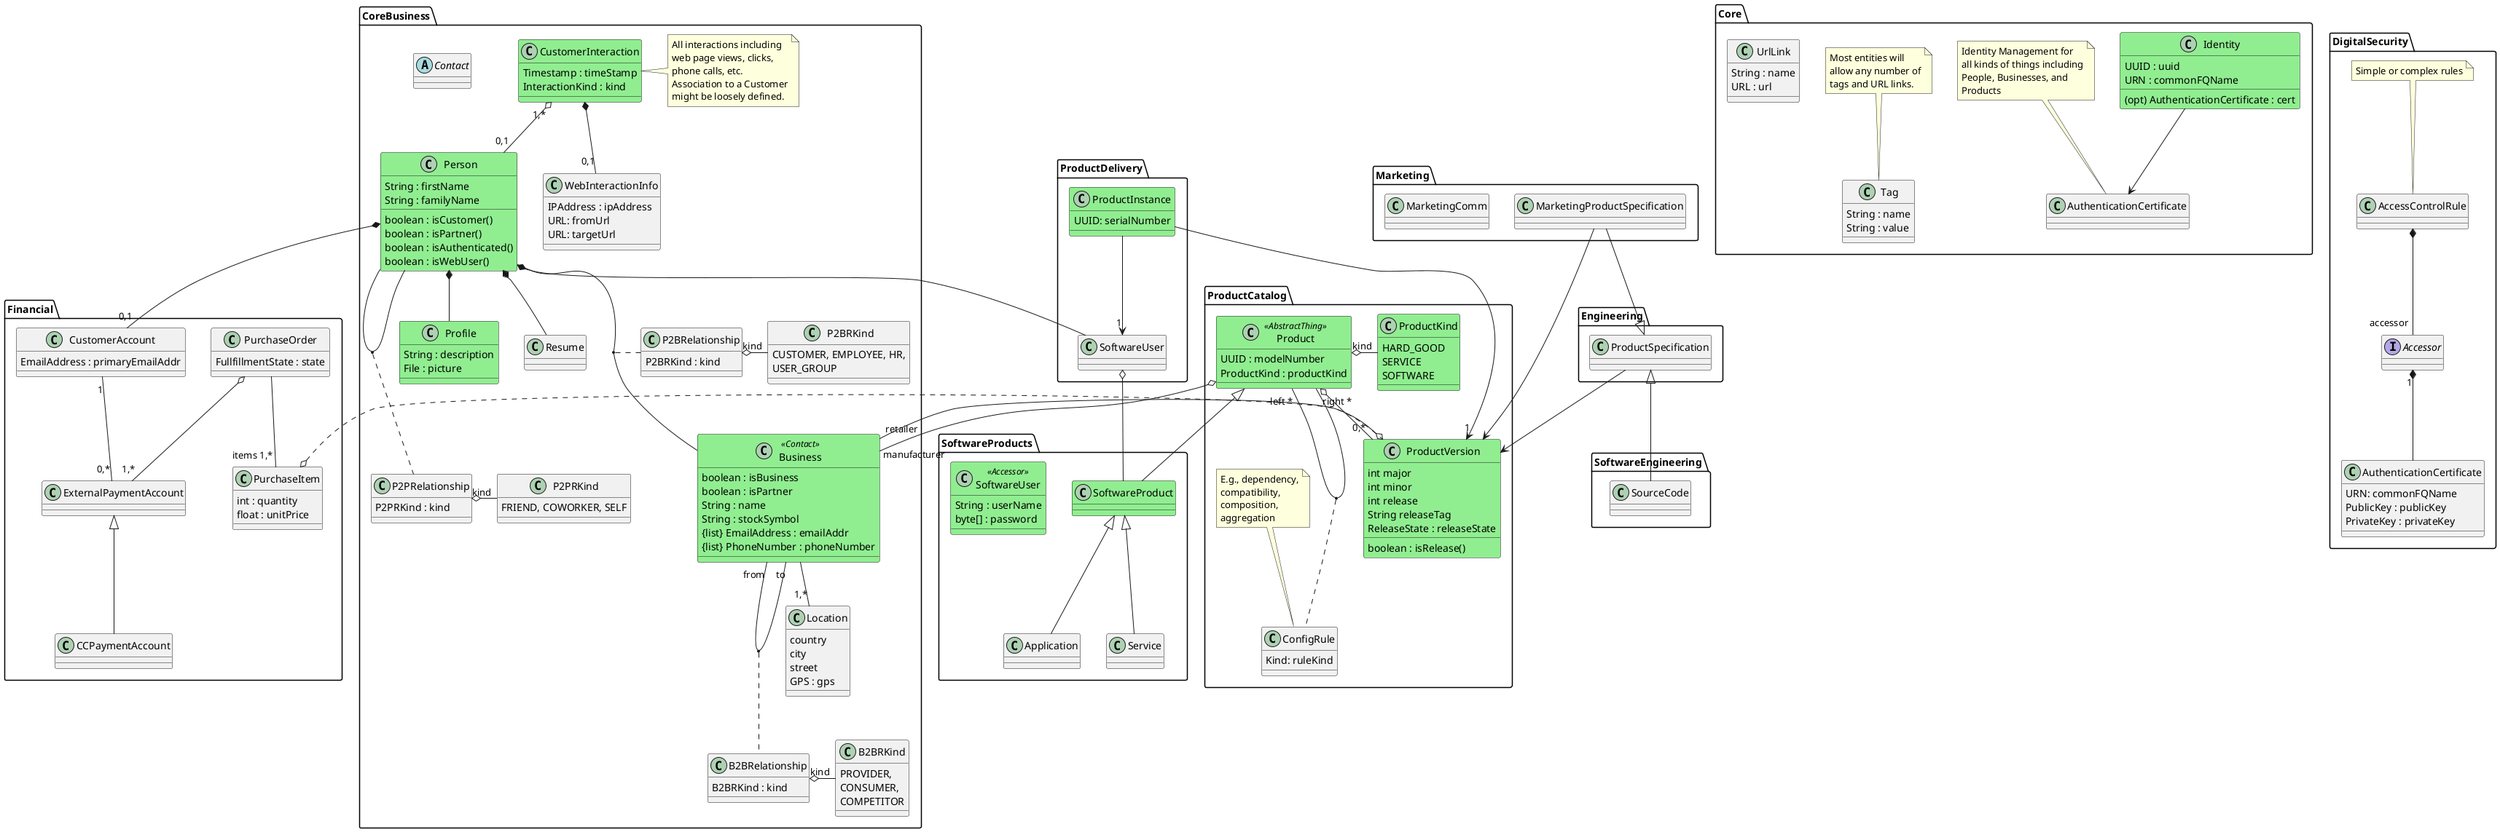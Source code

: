 @startuml

package Core {

    class Identity #lightgreen {
        UUID : uuid
        URN : commonFQName
        (opt) AuthenticationCertificate : cert
    }

    Identity --> AuthenticationCertificate

    note top
        Identity Management for
        all kinds of things including
        People, Businesses, and
        Products
    end note

    class Tag {
        String : name
        String : value
    }

    note top
        Most entities will
        allow any number of
        tags and URL links.
    end note

    class UrlLink {
        String : name
        URL : url
    }

}

package CoreBusiness {

    class Person #lightgreen {
        String : firstName
        String : familyName
        boolean : isCustomer()
        boolean : isPartner()
        boolean : isAuthenticated()
        boolean : isWebUser()
    }

    class Profile #lightgreen {
        String : description
        File : picture
    }

    Person *-- Profile
    Person *-- Resume

    class Resume {

    }

    class CustomerInteraction #lightgreen {
        Timestamp : timeStamp
        InteractionKind : kind
    }

    note right
        All interactions including
        web page views, clicks,
        phone calls, etc.
        Association to a Customer
        might be loosely defined.
    end note

    class WebInteractionInfo {
        IPAddress : ipAddress
        URL: fromUrl
        URL: targetUrl
    }
    CustomerInteraction *-- "0,1" WebInteractionInfo

    CustomerInteraction "1,*" o-- "0,1" Person

    class P2BRelationship {
        P2BRKind : kind
    }
    class P2BRKind {
        CUSTOMER, EMPLOYEE, HR,
        USER_GROUP
    }
    P2BRelationship o- "kind" P2BRKind

    class B2BRelationship {
        B2BRKind : kind
    }
    class B2BRKind {
        PROVIDER,
        CONSUMER,
        COMPETITOR
    }
    B2BRelationship o- "kind" B2BRKind

    class P2PRelationship {
        P2PRKind : kind
    }
    class P2PRKind {
        FRIEND, COWORKER, SELF
    }
    P2PRelationship o- "kind" P2PRKind

    class Business <<Contact>> #lightgreen {
        boolean : isBusiness
        boolean : isPartner
        String : name
        String : stockSymbol
        {list} EmailAddress : emailAddr
        {list} PhoneNumber : phoneNumber
    }
    Business "from" -- "to" Business
    (Business, Business) .. B2BRelationship

    (Person, Business) .. P2BRelationship

    (Person, Person) .. P2PRelationship

    Business -- "1,*" Location

    class Location {
        country
        city
        street
        GPS : gps
    }

    abstract Contact {
    }

}

' Core +-- CoreBusiness

package ProductCatalog {

    class Product <<AbstractThing>> #lightgreen {
        UUID : modelNumber
        ProductKind : productKind
    }

    ProductVersion o-- "retailer" Business
    Product o-- "manufacturer" Business

    Product "left *" -- "right *" Product
    Product o- "kind" ProductKind

    (Product, Product) .. ConfigRule

    class ConfigRule {
        Kind: ruleKind
    }

    note top
        E.g., dependency,
        compatibility,
        composition,
        aggregation
    end note

    class ProductVersion #lightgreen {
        int major
        int minor
        int release
        String releaseTag
        ReleaseState : releaseState

        boolean : isRelease()
    }

    Product o-- "0,*" ProductVersion

    class ProductKind #lightgreen {
        HARD_GOOD
        SERVICE
        SOFTWARE
    }

}

' CoreBusiness +-- ProductCatalog

package Engineering {

    class ProductSpecification
    ProductSpecification --> ProductVersion

}

package Marketing {

    class MarketingProductSpecification
    class MarketingComm

    MarketingProductSpecification --> ProductVersion
    MarketingProductSpecification --|> ProductSpecification
}

package ProductDelivery {

    class ProductInstance #lightgreen {
        UUID: serialNumber
    }

    ProductInstance --> "1" ProductVersion
    ProductInstance --> "1" SoftwareUser

}

package SoftwareEngineering {

    class SourceCode
    SourceCode -up-|> ProductSpecification

}

package SoftwareProducts {

    class SoftwareProduct #lightgreen {
    }
    SoftwareProduct -up-|> Product
    SoftwareUser o-- SoftwareProduct

    class Application

    Application -up-|> SoftwareProduct

    class Service

    Service -up-|> SoftwareProduct

    Person *-- SoftwareUser

    class SoftwareUser <<Accessor>> #lightgreen {
        String : userName
        byte[] : password
    }

}

package DigitalSecurity {

    interface Accessor {
    }

    class AuthenticationCertificate {
        URN: commonFQName
        PublicKey : publicKey
        PrivateKey : privateKey
    }

    Accessor "1" *-- AuthenticationCertificate

    class AccessControlRule {
    }
    note top
        Simple or complex rules
    end note
    AccessControlRule *-- "accessor" Accessor

}

package Financial {

    class PurchaseOrder {
        FullfillmentState : state
    }
    PurchaseOrder o-- "1,*" ExternalPaymentAccount

    class PurchaseItem {
        int : quantity
        float : unitPrice
    }

    PurchaseItem o... ProductVersion

    PurchaseOrder -- "items 1,*" PurchaseItem

    class CustomerAccount {
        EmailAddress : primaryEmailAddr
    }
    CustomerAccount "1" -- "0,*" ExternalPaymentAccount
    Person *-- "0,1" CustomerAccount

    class ExternalPaymentAccount {

    }

    class CCPaymentAccount {

    }
    CCPaymentAccount -up-|> ExternalPaymentAccount

}

' CoreBusiness +-- Financial

@enduml